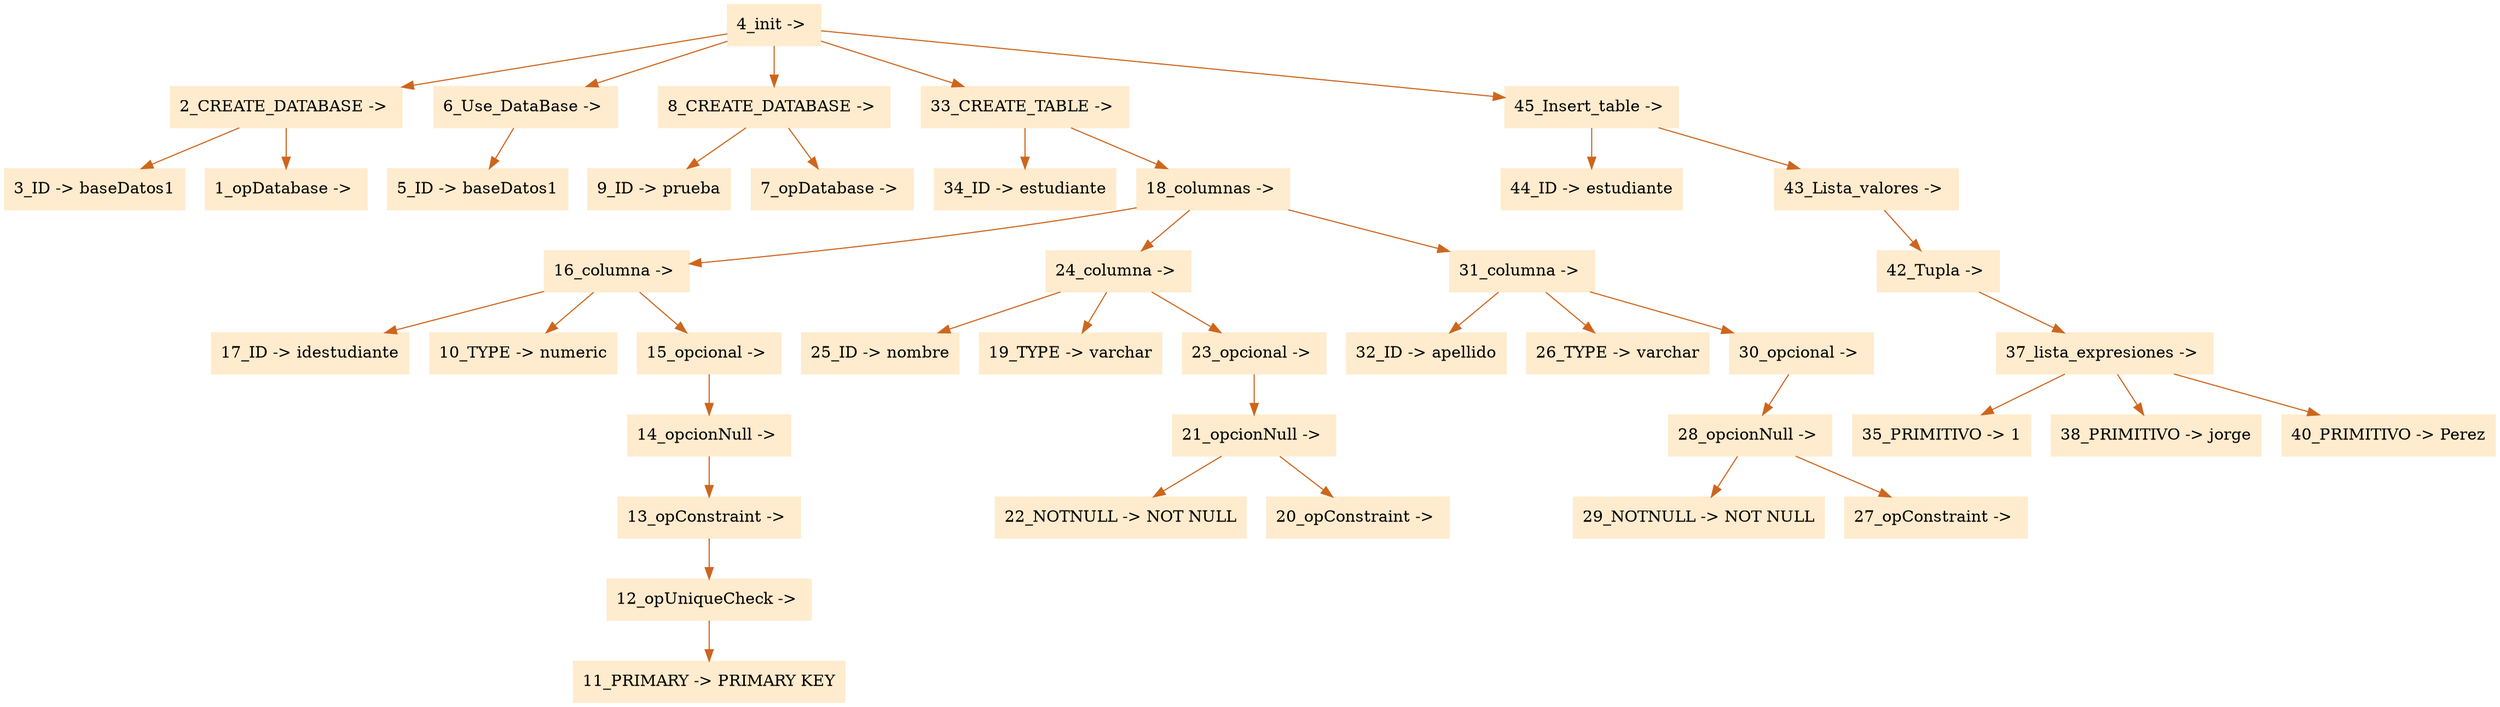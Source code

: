 digraph G {node[shape=box, style=filled, color=blanchedalmond]; edge[color=chocolate3];rankdir=UD 
"4_init -> "->"2_CREATE_DATABASE -> "
"2_CREATE_DATABASE -> "->"3_ID -> baseDatos1"
"2_CREATE_DATABASE -> "->"1_opDatabase -> "
"4_init -> "->"6_Use_DataBase -> "
"6_Use_DataBase -> "->"5_ID -> baseDatos1"
"4_init -> "->"8_CREATE_DATABASE -> "
"8_CREATE_DATABASE -> "->"9_ID -> prueba"
"8_CREATE_DATABASE -> "->"7_opDatabase -> "
"4_init -> "->"33_CREATE_TABLE -> "
"33_CREATE_TABLE -> "->"34_ID -> estudiante"
"33_CREATE_TABLE -> "->"18_columnas -> "
"18_columnas -> "->"16_columna -> "
"16_columna -> "->"17_ID -> idestudiante"
"16_columna -> "->"10_TYPE -> numeric"
"16_columna -> "->"15_opcional -> "
"15_opcional -> "->"14_opcionNull -> "
"14_opcionNull -> "->"13_opConstraint -> "
"13_opConstraint -> "->"12_opUniqueCheck -> "
"12_opUniqueCheck -> "->"11_PRIMARY -> PRIMARY KEY"
"18_columnas -> "->"24_columna -> "
"24_columna -> "->"25_ID -> nombre"
"24_columna -> "->"19_TYPE -> varchar"
"24_columna -> "->"23_opcional -> "
"23_opcional -> "->"21_opcionNull -> "
"21_opcionNull -> "->"22_NOTNULL -> NOT NULL"
"21_opcionNull -> "->"20_opConstraint -> "
"18_columnas -> "->"31_columna -> "
"31_columna -> "->"32_ID -> apellido"
"31_columna -> "->"26_TYPE -> varchar"
"31_columna -> "->"30_opcional -> "
"30_opcional -> "->"28_opcionNull -> "
"28_opcionNull -> "->"29_NOTNULL -> NOT NULL"
"28_opcionNull -> "->"27_opConstraint -> "
"4_init -> "->"45_Insert_table -> "
"45_Insert_table -> "->"44_ID -> estudiante"
"45_Insert_table -> "->"43_Lista_valores -> "
"43_Lista_valores -> "->"42_Tupla -> "
"42_Tupla -> "->"37_lista_expresiones -> "
"37_lista_expresiones -> "->"35_PRIMITIVO -> 1"
"37_lista_expresiones -> "->"38_PRIMITIVO -> jorge"
"37_lista_expresiones -> "->"40_PRIMITIVO -> Perez"

}